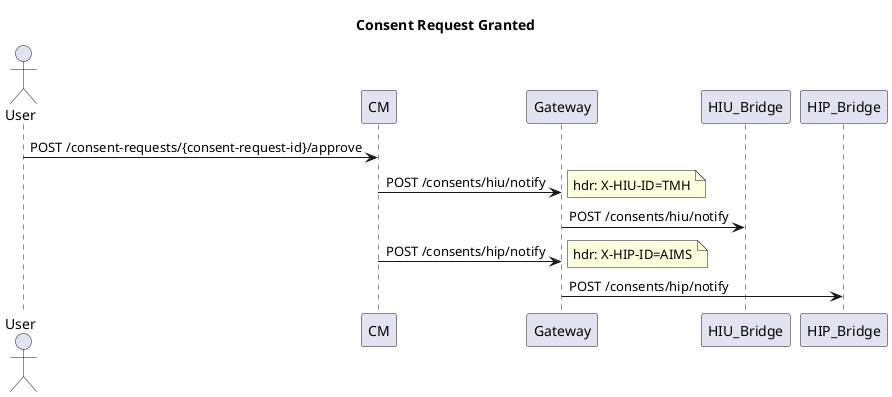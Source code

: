 @startuml

title Consent Request Granted
actor User
User->CM: POST /consent-requests/{consent-request-id}/approve

CM->Gateway:  POST /consents/hiu/notify
note right
hdr: X-HIU-ID=TMH
end note

Gateway->HIU_Bridge: POST /consents/hiu/notify


CM->Gateway:  POST /consents/hip/notify
note right
hdr: X-HIP-ID=AIMS
end note

Gateway->HIP_Bridge: POST /consents/hip/notify

@enduml